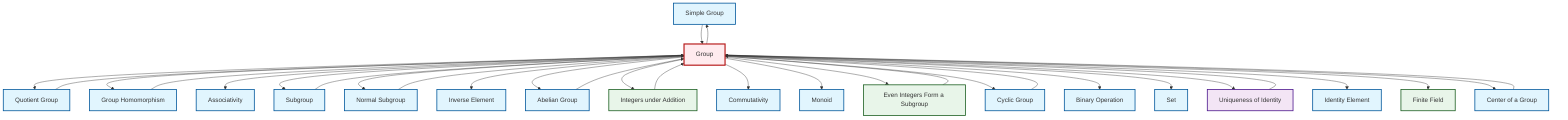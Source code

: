 graph TD
    classDef definition fill:#e1f5fe,stroke:#01579b,stroke-width:2px
    classDef theorem fill:#f3e5f5,stroke:#4a148c,stroke-width:2px
    classDef axiom fill:#fff3e0,stroke:#e65100,stroke-width:2px
    classDef example fill:#e8f5e9,stroke:#1b5e20,stroke-width:2px
    classDef current fill:#ffebee,stroke:#b71c1c,stroke-width:3px
    def-inverse-element["Inverse Element"]:::definition
    def-associativity["Associativity"]:::definition
    def-simple-group["Simple Group"]:::definition
    thm-unique-identity["Uniqueness of Identity"]:::theorem
    def-cyclic-group["Cyclic Group"]:::definition
    def-monoid["Monoid"]:::definition
    def-commutativity["Commutativity"]:::definition
    ex-integers-addition["Integers under Addition"]:::example
    def-group["Group"]:::definition
    ex-finite-field["Finite Field"]:::example
    def-quotient-group["Quotient Group"]:::definition
    def-homomorphism["Group Homomorphism"]:::definition
    def-identity-element["Identity Element"]:::definition
    def-set["Set"]:::definition
    def-binary-operation["Binary Operation"]:::definition
    def-center-of-group["Center of a Group"]:::definition
    ex-even-integers-subgroup["Even Integers Form a Subgroup"]:::example
    def-abelian-group["Abelian Group"]:::definition
    def-normal-subgroup["Normal Subgroup"]:::definition
    def-subgroup["Subgroup"]:::definition
    def-group --> def-quotient-group
    def-abelian-group --> def-group
    def-group --> def-homomorphism
    def-homomorphism --> def-group
    def-group --> def-simple-group
    def-center-of-group --> def-group
    def-group --> def-associativity
    def-simple-group --> def-group
    thm-unique-identity --> def-group
    def-cyclic-group --> def-group
    ex-even-integers-subgroup --> def-group
    def-quotient-group --> def-group
    def-group --> def-subgroup
    def-group --> def-normal-subgroup
    def-group --> def-inverse-element
    ex-integers-addition --> def-group
    def-group --> def-abelian-group
    def-group --> ex-integers-addition
    def-group --> def-commutativity
    def-group --> def-monoid
    def-group --> ex-even-integers-subgroup
    def-group --> def-cyclic-group
    def-group --> def-binary-operation
    def-subgroup --> def-group
    def-group --> def-set
    def-group --> thm-unique-identity
    def-group --> def-identity-element
    def-group --> ex-finite-field
    def-normal-subgroup --> def-group
    def-group --> def-center-of-group
    class def-group current